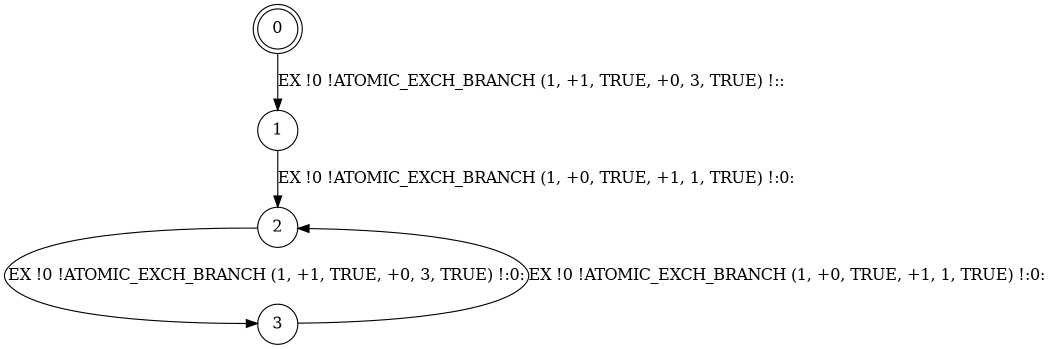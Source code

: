 digraph BCG {
size = "7, 10.5";
center = TRUE;
node [shape = circle];
0 [peripheries = 2];
0 -> 1 [label = "EX !0 !ATOMIC_EXCH_BRANCH (1, +1, TRUE, +0, 3, TRUE) !::"];
1 -> 2 [label = "EX !0 !ATOMIC_EXCH_BRANCH (1, +0, TRUE, +1, 1, TRUE) !:0:"];
2 -> 3 [label = "EX !0 !ATOMIC_EXCH_BRANCH (1, +1, TRUE, +0, 3, TRUE) !:0:"];
3 -> 2 [label = "EX !0 !ATOMIC_EXCH_BRANCH (1, +0, TRUE, +1, 1, TRUE) !:0:"];
}
